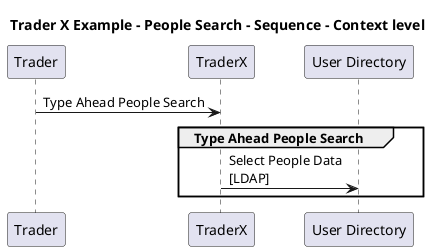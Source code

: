@startuml

title Trader X Example - People Search - Sequence - Context level

participant "Trader" as TraderXExample.Actors.Trader
participant "TraderX" as TraderXExample.SoftwareSystems.TraderX
participant "User Directory" as TraderXExample.SoftwareSystems.UserDirectory

TraderXExample.Actors.Trader -> TraderXExample.SoftwareSystems.TraderX : Type Ahead People Search
group Type Ahead People Search
TraderXExample.SoftwareSystems.TraderX -> TraderXExample.SoftwareSystems.UserDirectory : Select People Data\n[LDAP]
end


@enduml
